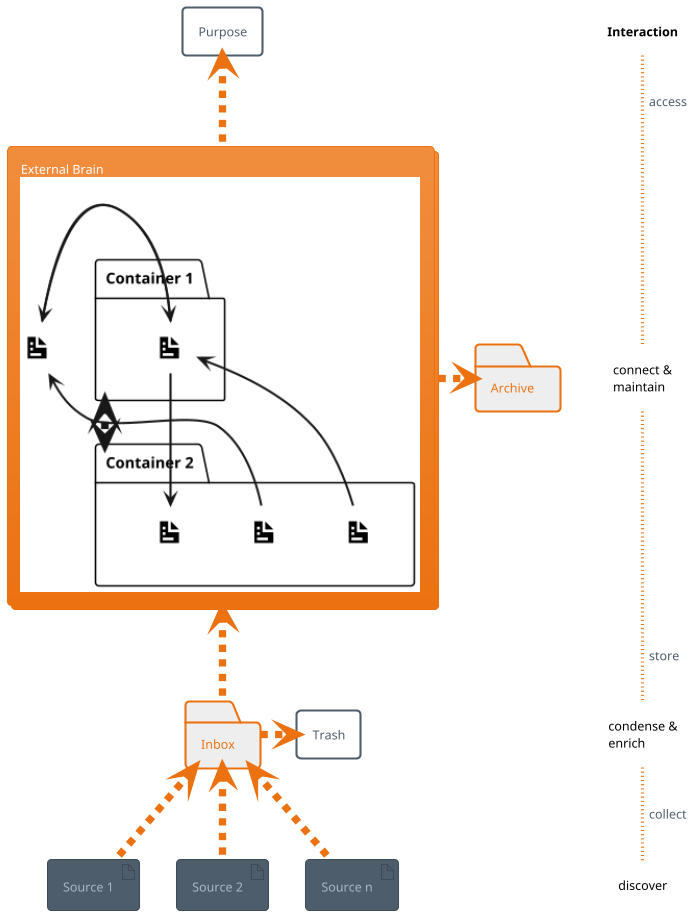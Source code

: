@startuml
!theme aws-orange

skinparam BackgroundColor white

'Comment following line before commit
'!$approach = "para"

!$label ?= { 
    "purpose": "Purpose", 
    "container1": "Container 1", 
    "container2": "Container 2",
    "container3": "",
    "inbox": "Inbox",
    "source1": "Source 1"
    } 

!$style_workflow = "dashed,thickness=7"
!$style_connection = "norank,thickness=2"


!if ($approach == "luhmann")
!$label = {
    "purpose": "Writing",
    "container1": "Reference Notes",
    "container2": "Permanent Notes",
    "inbox": "Floating Notes",
    "source1": "Text <u><back:yellow>excerpts</back> from books</u>, articles etc."
    }
!elseif ($approach == "para")
!$label = {
    "purpose": "Learning",
    "container1": "Projects",
    "container2": "Areas",
    "container3": "Resources",
    "inbox": "Inbox",
    "source1": "Text <u><back:yellow>excerpts</back> from books</u>, articles etc."
    }
!endif

rectangle "$label.purpose" as Purpose

' subgraph for alignment with surrounding nodes
' cf. http://www.forum.plantuml.net/10464/component-arrows-starting-wrong-side-component-components
collections Brain [
External Brain
{{
    folder "$label.container2" as c2 {
        label "<size:30><&document></size>" as c2.1
        label "<size:30><&document></size>" as c2.2
        label "<size:30><&document></size>" as c2.3
    }

    folder "$label.container1" as c1 {
        label "<size:30><&document></size>" as c1.1
    }

    !if ($label.container3)
        folder "$label.container3" as c3 {
            label "<size:30><&document></size>" as c3.1
            'file " " as c3.2
        }
        c3 <-[$style_workflow]-> c2

    !endif

    c1 <-[$style_workflow]-> c2

    label "<size:30><&document></size>" as free1

    c2.1 -[$style_connection]-> c1.1
    c1.1 -[$style_connection]-> c2.3
    c2.2 -[$style_connection]-> free1
    free1 -[$style_connection]-> c1.1
    c1.1 -[$style_connection]-> free1

}}
] 

folder "$label.inbox" as Inbox

'together {
    rectangle Trash
    folder Archive
'}
' Formating help
'Archive -[hidden]d-> Trash

skinparam WrapWidth 100 

artifact "$label.source1" as Source1
artifact "Source 2" as Source2
artifact "Source n" as Source3


Brain -[$style_workflow]r-> Archive
Inbox -[$style_workflow]r-> Trash
Brain -[$style_workflow]u-> Purpose 
Inbox -[$style_workflow]u-> Brain

Source1 -[$style_workflow]u-> Inbox
Source2 -[$style_workflow]u-> Inbox
Source3 -[$style_workflow]u-> Inbox

'Interaction steps at right side 
together {
    label "**Interaction**" as level_purpose
    label "connect & maintain" as level_brain
    label "condense & enrich" as level_inbox
    label "discover" as level_source
}

Purpose -[norank,hidden]r-> level_purpose
Brain -[norank,hidden]r-> level_brain
Inbox -[norank,hidden]r-> level_inbox
Source1 -[norank,hidden]r-> level_source

level_purpose -[dotted]d- level_brain : access 
level_brain -[dotted]d- level_inbox : store
level_inbox -[dotted]d- level_source : collect

@enduml